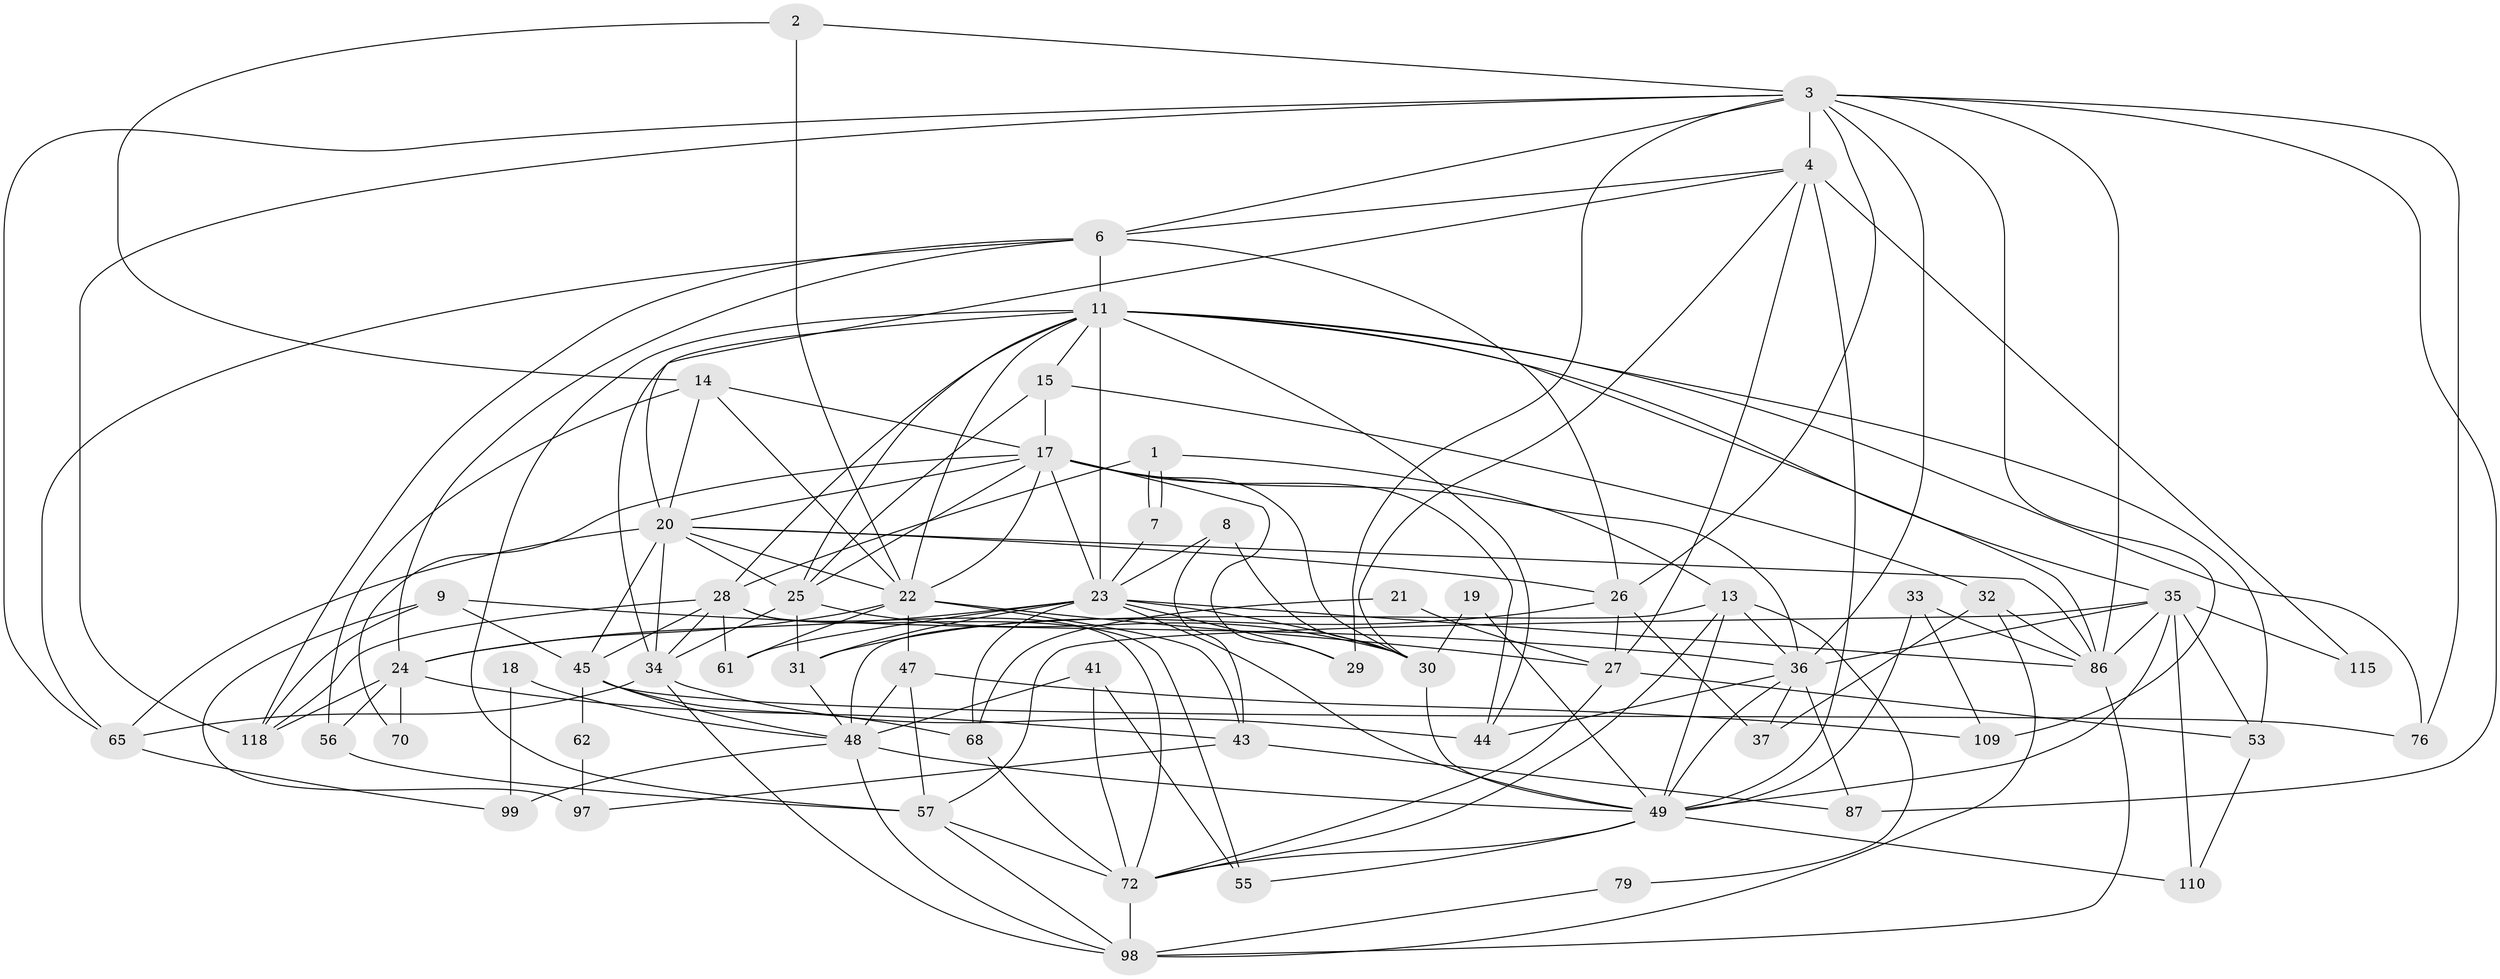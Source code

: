 // original degree distribution, {4: 0.25203252032520324, 3: 0.3089430894308943, 7: 0.04065040650406504, 5: 0.17073170731707318, 2: 0.11382113821138211, 6: 0.10569105691056911, 8: 0.008130081300813009}
// Generated by graph-tools (version 1.1) at 2025/18/03/04/25 18:18:30]
// undirected, 61 vertices, 164 edges
graph export_dot {
graph [start="1"]
  node [color=gray90,style=filled];
  1;
  2;
  3 [super="+123+10+63+12"];
  4 [super="+67+80+5"];
  6 [super="+42"];
  7;
  8 [super="+96"];
  9;
  11 [super="+16+112+104"];
  13 [super="+39"];
  14 [super="+81"];
  15;
  17 [super="+59+88"];
  18;
  19;
  20 [super="+89"];
  21;
  22 [super="+78"];
  23 [super="+117+40+90+73"];
  24 [super="+94"];
  25 [super="+51"];
  26 [super="+64"];
  27 [super="+108"];
  28 [super="+85"];
  29;
  30 [super="+74"];
  31;
  32 [super="+54"];
  33;
  34 [super="+77"];
  35 [super="+60"];
  36 [super="+93+116"];
  37 [super="+111"];
  41;
  43 [super="+58"];
  44;
  45 [super="+66"];
  47 [super="+103"];
  48 [super="+84+69"];
  49 [super="+52"];
  53 [super="+82"];
  55;
  56;
  57 [super="+75"];
  61;
  62;
  65;
  68;
  70;
  72 [super="+107"];
  76 [super="+106"];
  79;
  86 [super="+102"];
  87;
  97;
  98;
  99;
  109;
  110;
  115;
  118;
  1 -- 7;
  1 -- 7;
  1 -- 28;
  1 -- 13;
  2 -- 14;
  2 -- 3;
  2 -- 22;
  3 -- 87;
  3 -- 36 [weight=2];
  3 -- 65;
  3 -- 4 [weight=4];
  3 -- 29;
  3 -- 86 [weight=2];
  3 -- 26;
  3 -- 6;
  3 -- 118;
  3 -- 76;
  3 -- 109;
  4 -- 115;
  4 -- 27;
  4 -- 20;
  4 -- 49;
  4 -- 30;
  4 -- 6;
  6 -- 24;
  6 -- 65;
  6 -- 118;
  6 -- 11;
  6 -- 26;
  7 -- 23;
  8 -- 30 [weight=2];
  8 -- 43;
  8 -- 23;
  9 -- 118;
  9 -- 97;
  9 -- 45;
  9 -- 36;
  11 -- 34;
  11 -- 53;
  11 -- 86;
  11 -- 35 [weight=2];
  11 -- 76 [weight=2];
  11 -- 44;
  11 -- 15;
  11 -- 28;
  11 -- 57;
  11 -- 25;
  11 -- 23 [weight=2];
  11 -- 22;
  13 -- 48 [weight=2];
  13 -- 36;
  13 -- 49;
  13 -- 72;
  13 -- 79;
  14 -- 17;
  14 -- 56;
  14 -- 20;
  14 -- 22;
  15 -- 17;
  15 -- 32;
  15 -- 25;
  17 -- 29;
  17 -- 70;
  17 -- 25;
  17 -- 44;
  17 -- 36;
  17 -- 30;
  17 -- 20;
  17 -- 23;
  17 -- 22;
  18 -- 99;
  18 -- 48;
  19 -- 30;
  19 -- 49;
  20 -- 65;
  20 -- 22;
  20 -- 45;
  20 -- 34;
  20 -- 86;
  20 -- 25;
  20 -- 26;
  21 -- 27;
  21 -- 68;
  22 -- 47 [weight=2];
  22 -- 24;
  22 -- 43 [weight=2];
  22 -- 27;
  22 -- 61;
  23 -- 68;
  23 -- 30 [weight=2];
  23 -- 86;
  23 -- 24;
  23 -- 61;
  23 -- 31;
  23 -- 49;
  23 -- 29;
  24 -- 43;
  24 -- 70;
  24 -- 56;
  24 -- 118;
  25 -- 30;
  25 -- 34;
  25 -- 31;
  26 -- 31;
  26 -- 37;
  26 -- 27;
  27 -- 72;
  27 -- 53;
  28 -- 118;
  28 -- 45;
  28 -- 34;
  28 -- 55;
  28 -- 72;
  28 -- 61;
  30 -- 49;
  31 -- 48;
  32 -- 37;
  32 -- 86;
  32 -- 98;
  33 -- 86;
  33 -- 109;
  33 -- 49;
  34 -- 44;
  34 -- 65;
  34 -- 98;
  35 -- 53;
  35 -- 110;
  35 -- 115;
  35 -- 86;
  35 -- 36 [weight=2];
  35 -- 49;
  35 -- 57;
  36 -- 49;
  36 -- 37;
  36 -- 87;
  36 -- 44;
  41 -- 55;
  41 -- 72;
  41 -- 48;
  43 -- 87;
  43 -- 97;
  45 -- 68;
  45 -- 62;
  45 -- 76;
  45 -- 48;
  47 -- 48;
  47 -- 57;
  47 -- 109;
  48 -- 99;
  48 -- 98;
  48 -- 49;
  49 -- 110;
  49 -- 72;
  49 -- 55;
  53 -- 110;
  56 -- 57;
  57 -- 98;
  57 -- 72;
  62 -- 97;
  65 -- 99;
  68 -- 72;
  72 -- 98;
  79 -- 98;
  86 -- 98;
}
